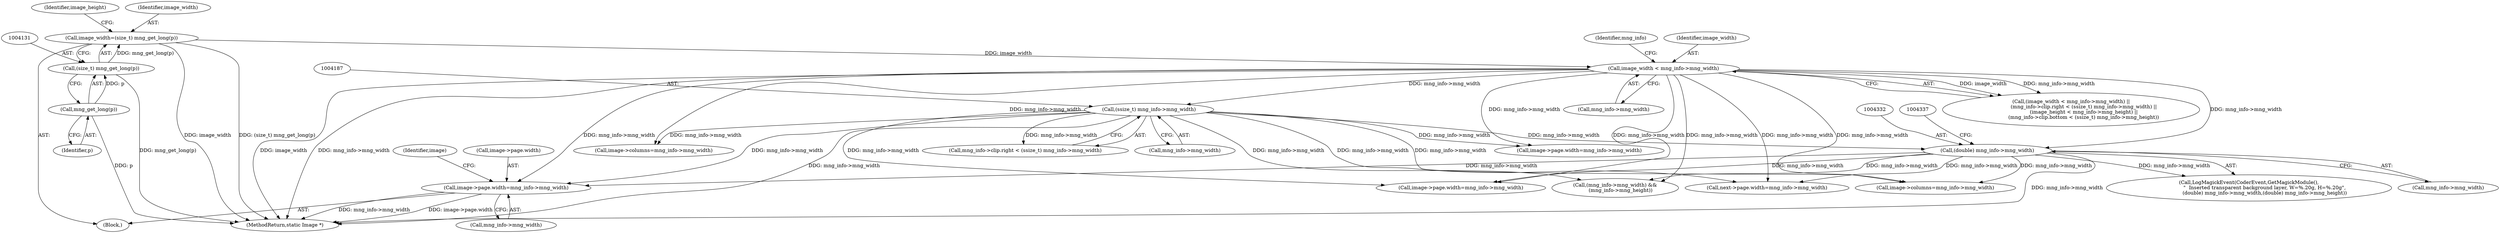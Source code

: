 digraph "0_ImageMagick_22e0310345499ffe906c604428f2a3a668942b05@pointer" {
"1004608" [label="(Call,image->page.width=mng_info->mng_width)"];
"1004186" [label="(Call,(ssize_t) mng_info->mng_width)"];
"1004174" [label="(Call,image_width < mng_info->mng_width)"];
"1004128" [label="(Call,image_width=(size_t) mng_get_long(p))"];
"1004130" [label="(Call,(size_t) mng_get_long(p))"];
"1004132" [label="(Call,mng_get_long(p))"];
"1004331" [label="(Call,(double) mng_info->mng_width)"];
"1004327" [label="(Call,LogMagickEvent(CoderEvent,GetMagickModule(),\n                    \"  Inserted transparent background layer, W=%.20g, H=%.20g\",\n                    (double) mng_info->mng_width,(double) mng_info->mng_height))"];
"1004128" [label="(Call,image_width=(size_t) mng_get_long(p))"];
"1004173" [label="(Call,(image_width < mng_info->mng_width) ||\n                (mng_info->clip.right < (ssize_t) mng_info->mng_width) ||\n                (image_height < mng_info->mng_height) ||\n                (mng_info->clip.bottom < (ssize_t) mng_info->mng_height))"];
"1004614" [label="(Call,mng_info->mng_width)"];
"1004183" [label="(Identifier,mng_info)"];
"1004132" [label="(Call,mng_get_long(p))"];
"1004174" [label="(Call,image_width < mng_info->mng_width)"];
"1004609" [label="(Call,image->page.width)"];
"1004175" [label="(Identifier,image_width)"];
"1006762" [label="(Call,image->columns=mng_info->mng_width)"];
"1004135" [label="(Identifier,image_height)"];
"1004186" [label="(Call,(ssize_t) mng_info->mng_width)"];
"1007383" [label="(MethodReturn,static Image *)"];
"1004133" [label="(Identifier,p)"];
"1004608" [label="(Call,image->page.width=mng_info->mng_width)"];
"1004180" [label="(Call,mng_info->clip.right < (ssize_t) mng_info->mng_width)"];
"1004266" [label="(Call,image->columns=mng_info->mng_width)"];
"1004620" [label="(Identifier,image)"];
"1004331" [label="(Call,(double) mng_info->mng_width)"];
"1006776" [label="(Call,image->page.width=mng_info->mng_width)"];
"1004333" [label="(Call,mng_info->mng_width)"];
"1004188" [label="(Call,mng_info->mng_width)"];
"1004176" [label="(Call,mng_info->mng_width)"];
"1004130" [label="(Call,(size_t) mng_get_long(p))"];
"1006708" [label="(Call,(mng_info->mng_width) &&\n       (mng_info->mng_height))"];
"1007202" [label="(Call,next->page.width=mng_info->mng_width)"];
"1004280" [label="(Call,image->page.width=mng_info->mng_width)"];
"1000424" [label="(Block,)"];
"1004129" [label="(Identifier,image_width)"];
"1004608" -> "1000424"  [label="AST: "];
"1004608" -> "1004614"  [label="CFG: "];
"1004609" -> "1004608"  [label="AST: "];
"1004614" -> "1004608"  [label="AST: "];
"1004620" -> "1004608"  [label="CFG: "];
"1004608" -> "1007383"  [label="DDG: mng_info->mng_width"];
"1004608" -> "1007383"  [label="DDG: image->page.width"];
"1004186" -> "1004608"  [label="DDG: mng_info->mng_width"];
"1004331" -> "1004608"  [label="DDG: mng_info->mng_width"];
"1004174" -> "1004608"  [label="DDG: mng_info->mng_width"];
"1004186" -> "1004180"  [label="AST: "];
"1004186" -> "1004188"  [label="CFG: "];
"1004187" -> "1004186"  [label="AST: "];
"1004188" -> "1004186"  [label="AST: "];
"1004180" -> "1004186"  [label="CFG: "];
"1004186" -> "1007383"  [label="DDG: mng_info->mng_width"];
"1004186" -> "1004180"  [label="DDG: mng_info->mng_width"];
"1004174" -> "1004186"  [label="DDG: mng_info->mng_width"];
"1004186" -> "1004266"  [label="DDG: mng_info->mng_width"];
"1004186" -> "1004280"  [label="DDG: mng_info->mng_width"];
"1004186" -> "1004331"  [label="DDG: mng_info->mng_width"];
"1004186" -> "1006708"  [label="DDG: mng_info->mng_width"];
"1004186" -> "1006762"  [label="DDG: mng_info->mng_width"];
"1004186" -> "1006776"  [label="DDG: mng_info->mng_width"];
"1004186" -> "1007202"  [label="DDG: mng_info->mng_width"];
"1004174" -> "1004173"  [label="AST: "];
"1004174" -> "1004176"  [label="CFG: "];
"1004175" -> "1004174"  [label="AST: "];
"1004176" -> "1004174"  [label="AST: "];
"1004183" -> "1004174"  [label="CFG: "];
"1004173" -> "1004174"  [label="CFG: "];
"1004174" -> "1007383"  [label="DDG: image_width"];
"1004174" -> "1007383"  [label="DDG: mng_info->mng_width"];
"1004174" -> "1004173"  [label="DDG: image_width"];
"1004174" -> "1004173"  [label="DDG: mng_info->mng_width"];
"1004128" -> "1004174"  [label="DDG: image_width"];
"1004174" -> "1004266"  [label="DDG: mng_info->mng_width"];
"1004174" -> "1004280"  [label="DDG: mng_info->mng_width"];
"1004174" -> "1004331"  [label="DDG: mng_info->mng_width"];
"1004174" -> "1006708"  [label="DDG: mng_info->mng_width"];
"1004174" -> "1006762"  [label="DDG: mng_info->mng_width"];
"1004174" -> "1006776"  [label="DDG: mng_info->mng_width"];
"1004174" -> "1007202"  [label="DDG: mng_info->mng_width"];
"1004128" -> "1000424"  [label="AST: "];
"1004128" -> "1004130"  [label="CFG: "];
"1004129" -> "1004128"  [label="AST: "];
"1004130" -> "1004128"  [label="AST: "];
"1004135" -> "1004128"  [label="CFG: "];
"1004128" -> "1007383"  [label="DDG: image_width"];
"1004128" -> "1007383"  [label="DDG: (size_t) mng_get_long(p)"];
"1004130" -> "1004128"  [label="DDG: mng_get_long(p)"];
"1004130" -> "1004132"  [label="CFG: "];
"1004131" -> "1004130"  [label="AST: "];
"1004132" -> "1004130"  [label="AST: "];
"1004130" -> "1007383"  [label="DDG: mng_get_long(p)"];
"1004132" -> "1004130"  [label="DDG: p"];
"1004132" -> "1004133"  [label="CFG: "];
"1004133" -> "1004132"  [label="AST: "];
"1004132" -> "1007383"  [label="DDG: p"];
"1004331" -> "1004327"  [label="AST: "];
"1004331" -> "1004333"  [label="CFG: "];
"1004332" -> "1004331"  [label="AST: "];
"1004333" -> "1004331"  [label="AST: "];
"1004337" -> "1004331"  [label="CFG: "];
"1004331" -> "1007383"  [label="DDG: mng_info->mng_width"];
"1004331" -> "1004327"  [label="DDG: mng_info->mng_width"];
"1004331" -> "1006708"  [label="DDG: mng_info->mng_width"];
"1004331" -> "1006762"  [label="DDG: mng_info->mng_width"];
"1004331" -> "1006776"  [label="DDG: mng_info->mng_width"];
"1004331" -> "1007202"  [label="DDG: mng_info->mng_width"];
}
